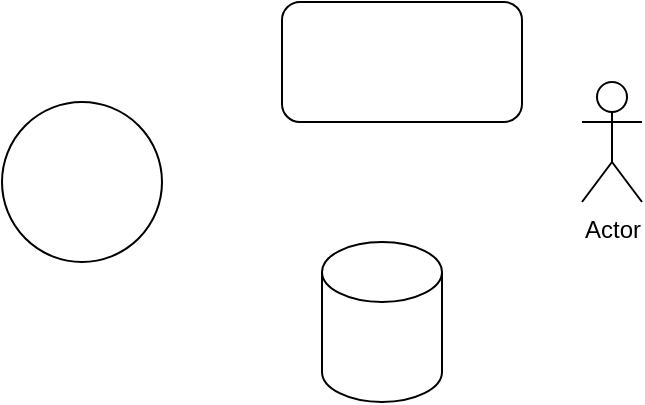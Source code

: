 <mxfile version="24.3.0" type="github">
  <diagram name="Page-1" id="qz8Cutp99X-6vdhuILYZ">
    <mxGraphModel dx="1173" dy="779" grid="1" gridSize="10" guides="1" tooltips="1" connect="1" arrows="1" fold="1" page="1" pageScale="1" pageWidth="827" pageHeight="1169" math="0" shadow="0">
      <root>
        <mxCell id="0" />
        <mxCell id="1" parent="0" />
        <mxCell id="njD_vOJUCSFHS3y_2M4g-1" value="" style="rounded=1;whiteSpace=wrap;html=1;" parent="1" vertex="1">
          <mxGeometry x="350" y="370" width="120" height="60" as="geometry" />
        </mxCell>
        <mxCell id="njD_vOJUCSFHS3y_2M4g-2" value="" style="shape=cylinder3;whiteSpace=wrap;html=1;boundedLbl=1;backgroundOutline=1;size=15;" parent="1" vertex="1">
          <mxGeometry x="370" y="490" width="60" height="80" as="geometry" />
        </mxCell>
        <mxCell id="QY1YlU93izS_gux0mMFs-1" value="" style="ellipse;whiteSpace=wrap;html=1;aspect=fixed;" parent="1" vertex="1">
          <mxGeometry x="210" y="420" width="80" height="80" as="geometry" />
        </mxCell>
        <mxCell id="kg8tOJmxMOOBNmJ3Fkgs-1" value="Actor" style="shape=umlActor;verticalLabelPosition=bottom;verticalAlign=top;html=1;outlineConnect=0;" vertex="1" parent="1">
          <mxGeometry x="500" y="410" width="30" height="60" as="geometry" />
        </mxCell>
      </root>
    </mxGraphModel>
  </diagram>
</mxfile>
